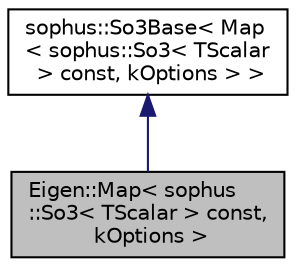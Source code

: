 digraph "Eigen::Map&lt; sophus::So3&lt; TScalar &gt; const, kOptions &gt;"
{
 // LATEX_PDF_SIZE
  edge [fontname="Helvetica",fontsize="10",labelfontname="Helvetica",labelfontsize="10"];
  node [fontname="Helvetica",fontsize="10",shape=record];
  Node1 [label="Eigen::Map\< sophus\l::So3\< TScalar \> const,\l kOptions \>",height=0.2,width=0.4,color="black", fillcolor="grey75", style="filled", fontcolor="black",tooltip="Specialization of Eigen::Map for So3 const; derived from So3Base."];
  Node2 -> Node1 [dir="back",color="midnightblue",fontsize="10",style="solid",fontname="Helvetica"];
  Node2 [label="sophus::So3Base\< Map\l\< sophus::So3\< TScalar\l \> const, kOptions \> \>",height=0.2,width=0.4,color="black", fillcolor="white", style="filled",URL="$classsophus_1_1_so3_base.html",tooltip=" "];
}
